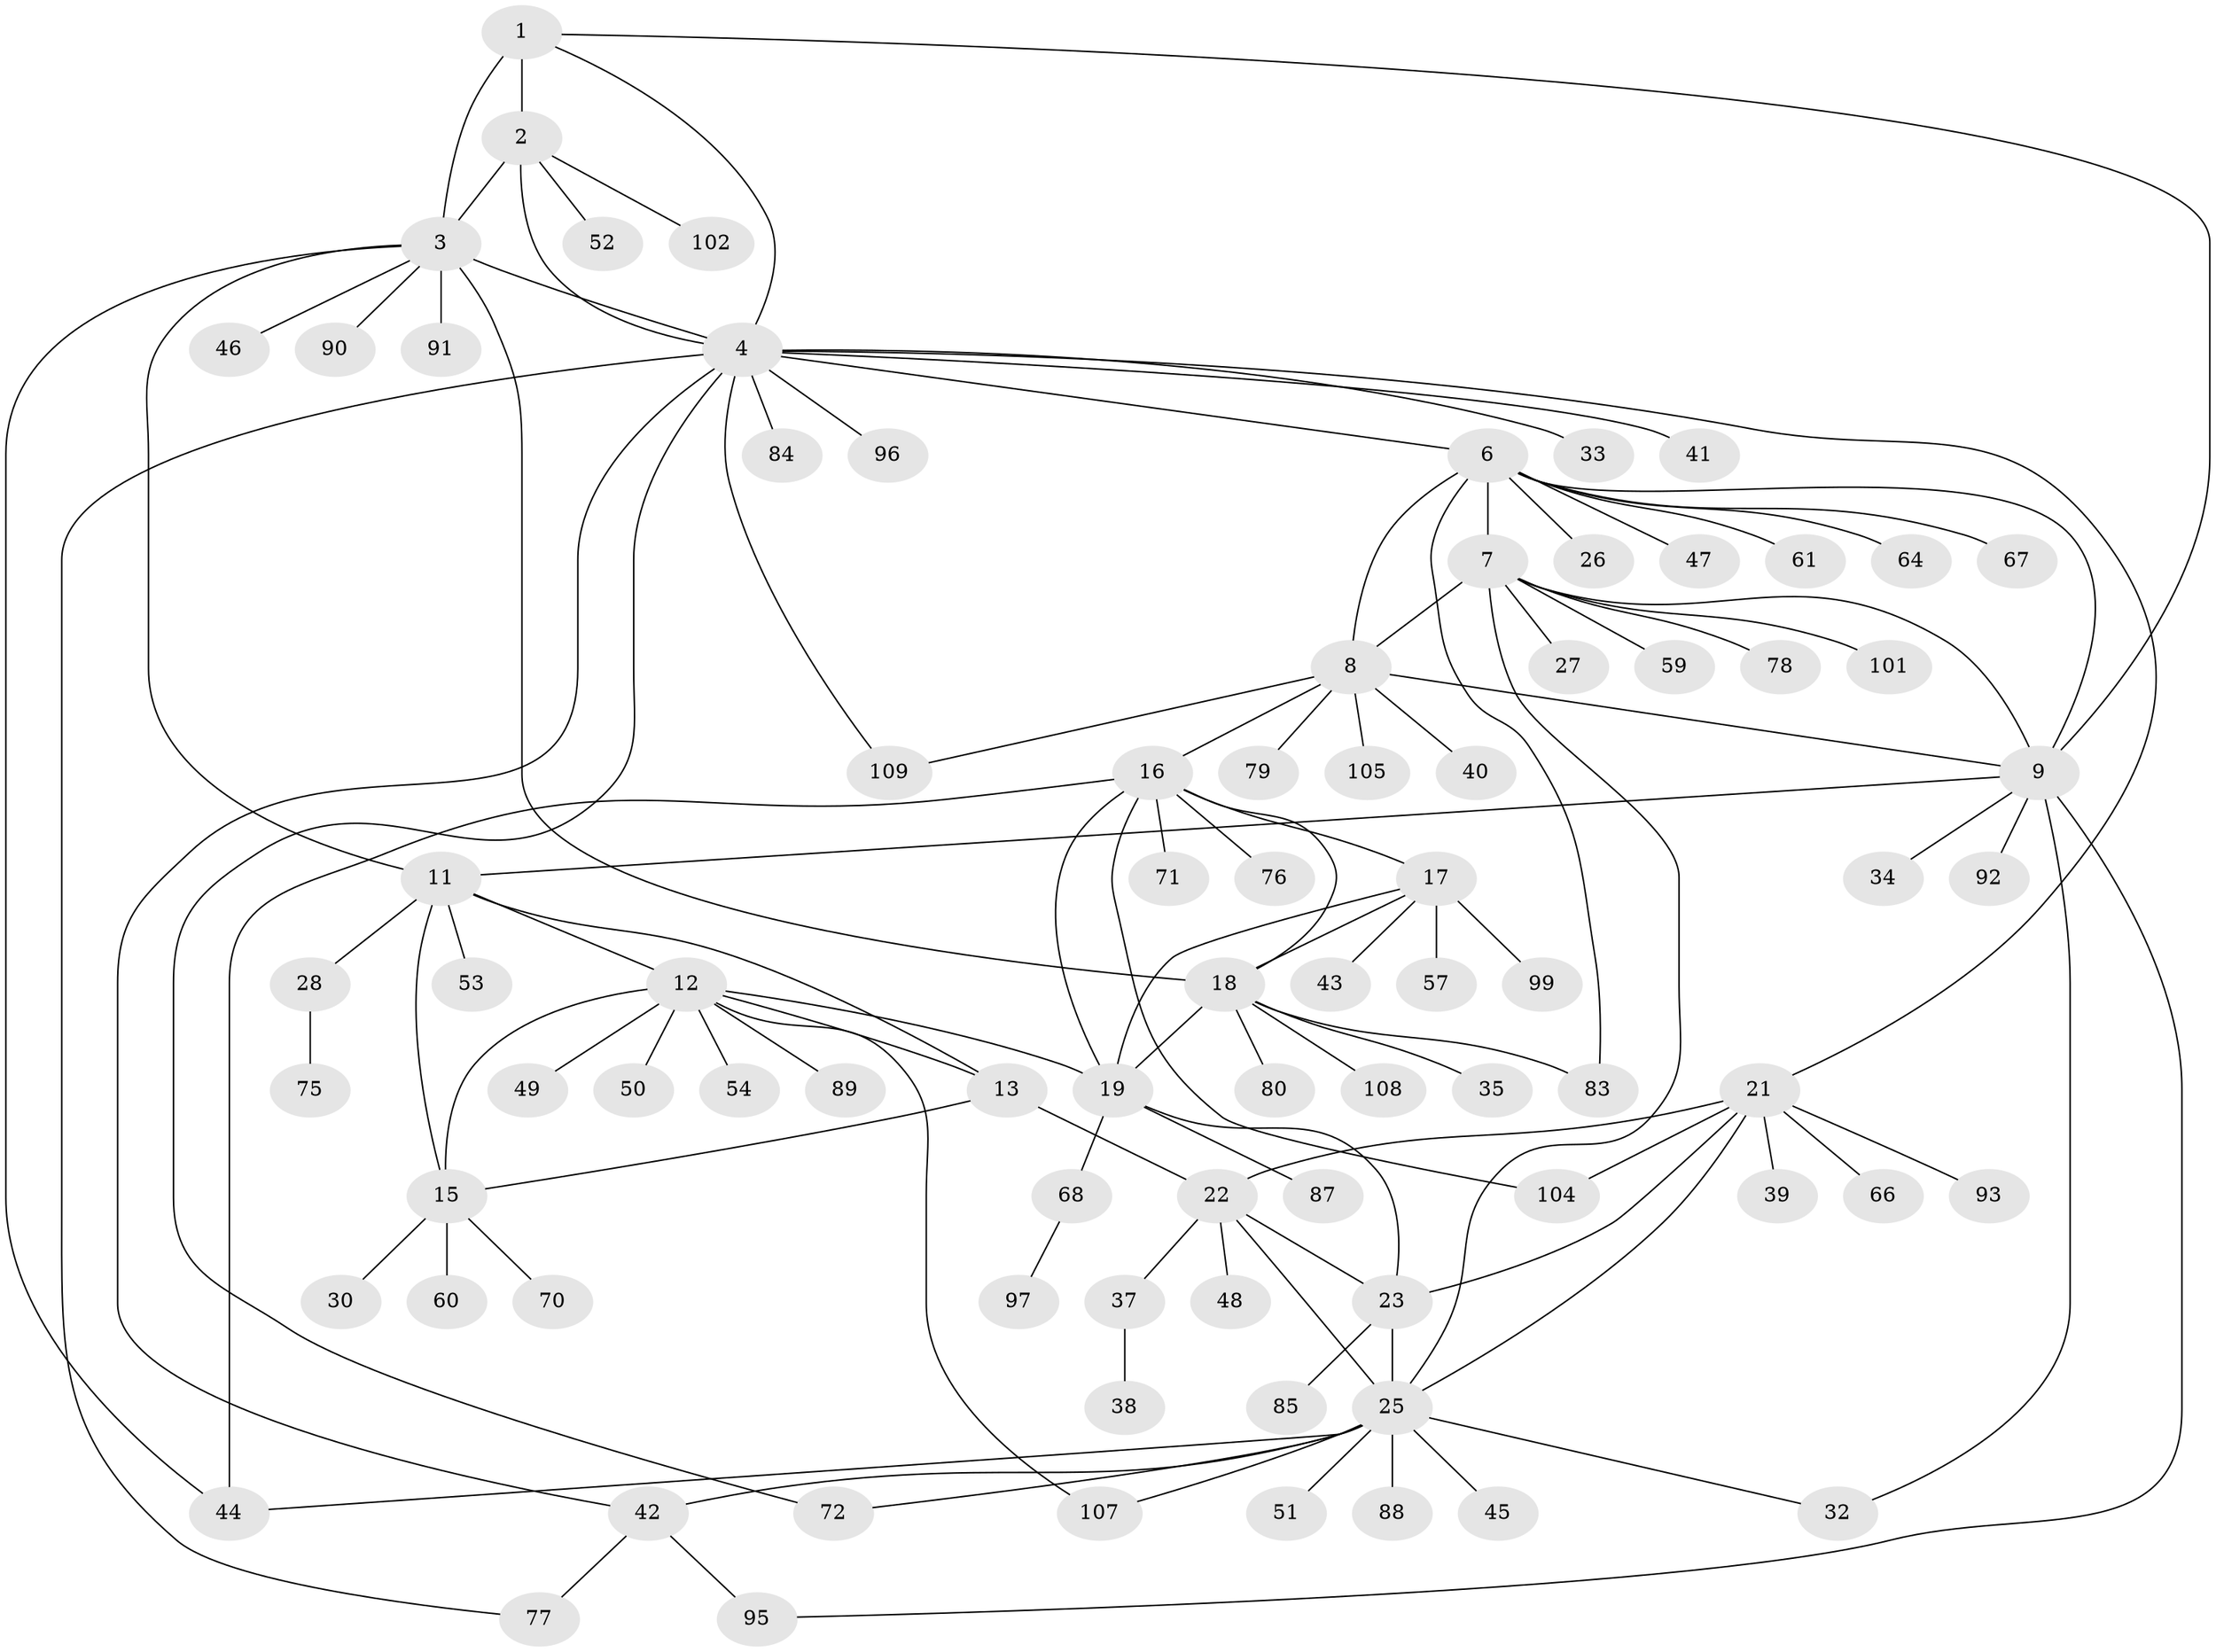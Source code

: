 // original degree distribution, {5: 0.009174311926605505, 6: 0.07339449541284404, 8: 0.05504587155963303, 15: 0.009174311926605505, 9: 0.01834862385321101, 10: 0.03669724770642202, 7: 0.01834862385321101, 14: 0.009174311926605505, 1: 0.5779816513761468, 3: 0.027522935779816515, 2: 0.1559633027522936, 4: 0.009174311926605505}
// Generated by graph-tools (version 1.1) at 2025/11/02/27/25 16:11:32]
// undirected, 84 vertices, 116 edges
graph export_dot {
graph [start="1"]
  node [color=gray90,style=filled];
  1;
  2;
  3 [super="+5"];
  4 [super="+74"];
  6 [super="+10"];
  7 [super="+65"];
  8 [super="+36"];
  9 [super="+100"];
  11;
  12 [super="+14"];
  13 [super="+55"];
  15 [super="+56"];
  16 [super="+98"];
  17 [super="+81"];
  18 [super="+31"];
  19 [super="+20"];
  21 [super="+24"];
  22 [super="+29"];
  23 [super="+94"];
  25 [super="+82"];
  26;
  27;
  28 [super="+86"];
  30;
  32;
  33;
  34;
  35;
  37;
  38;
  39;
  40;
  41 [super="+69"];
  42;
  43 [super="+63"];
  44 [super="+58"];
  45;
  46;
  47;
  48;
  49;
  50;
  51;
  52;
  53;
  54;
  57;
  59;
  60;
  61 [super="+62"];
  64;
  66;
  67;
  68;
  70;
  71;
  72 [super="+73"];
  75;
  76;
  77;
  78;
  79;
  80;
  83 [super="+103"];
  84;
  85;
  87;
  88;
  89;
  90;
  91;
  92;
  93;
  95 [super="+106"];
  96;
  97;
  99;
  101;
  102;
  104;
  105;
  107;
  108;
  109;
  1 -- 2;
  1 -- 3 [weight=2];
  1 -- 4;
  1 -- 9;
  2 -- 3 [weight=2];
  2 -- 4;
  2 -- 52;
  2 -- 102;
  3 -- 4 [weight=2];
  3 -- 11;
  3 -- 18;
  3 -- 44;
  3 -- 90;
  3 -- 91;
  3 -- 46;
  4 -- 6;
  4 -- 21;
  4 -- 33;
  4 -- 41;
  4 -- 42;
  4 -- 77;
  4 -- 84;
  4 -- 96;
  4 -- 109;
  4 -- 72;
  6 -- 7 [weight=2];
  6 -- 8 [weight=2];
  6 -- 9 [weight=2];
  6 -- 26;
  6 -- 61;
  6 -- 67;
  6 -- 83;
  6 -- 64;
  6 -- 47;
  7 -- 8;
  7 -- 9;
  7 -- 25;
  7 -- 27;
  7 -- 59;
  7 -- 78;
  7 -- 101;
  8 -- 9;
  8 -- 16;
  8 -- 40;
  8 -- 79;
  8 -- 105;
  8 -- 109;
  9 -- 11;
  9 -- 32;
  9 -- 34;
  9 -- 92;
  9 -- 95;
  11 -- 12 [weight=2];
  11 -- 13;
  11 -- 15;
  11 -- 28;
  11 -- 53;
  12 -- 13 [weight=2];
  12 -- 15 [weight=2];
  12 -- 107;
  12 -- 49;
  12 -- 50;
  12 -- 54;
  12 -- 89;
  12 -- 19;
  13 -- 15;
  13 -- 22;
  15 -- 30;
  15 -- 60;
  15 -- 70;
  16 -- 17;
  16 -- 18;
  16 -- 19 [weight=2];
  16 -- 44;
  16 -- 71;
  16 -- 76;
  16 -- 104;
  17 -- 18;
  17 -- 19 [weight=2];
  17 -- 43;
  17 -- 57;
  17 -- 99;
  18 -- 19 [weight=2];
  18 -- 35;
  18 -- 80;
  18 -- 83;
  18 -- 108;
  19 -- 23;
  19 -- 87;
  19 -- 68;
  21 -- 22 [weight=2];
  21 -- 23 [weight=2];
  21 -- 25 [weight=2];
  21 -- 39;
  21 -- 104;
  21 -- 66;
  21 -- 93;
  22 -- 23;
  22 -- 25;
  22 -- 37;
  22 -- 48;
  23 -- 25;
  23 -- 85;
  25 -- 32;
  25 -- 42;
  25 -- 45;
  25 -- 51;
  25 -- 72;
  25 -- 88;
  25 -- 107;
  25 -- 44;
  28 -- 75;
  37 -- 38;
  42 -- 77;
  42 -- 95;
  68 -- 97;
}
